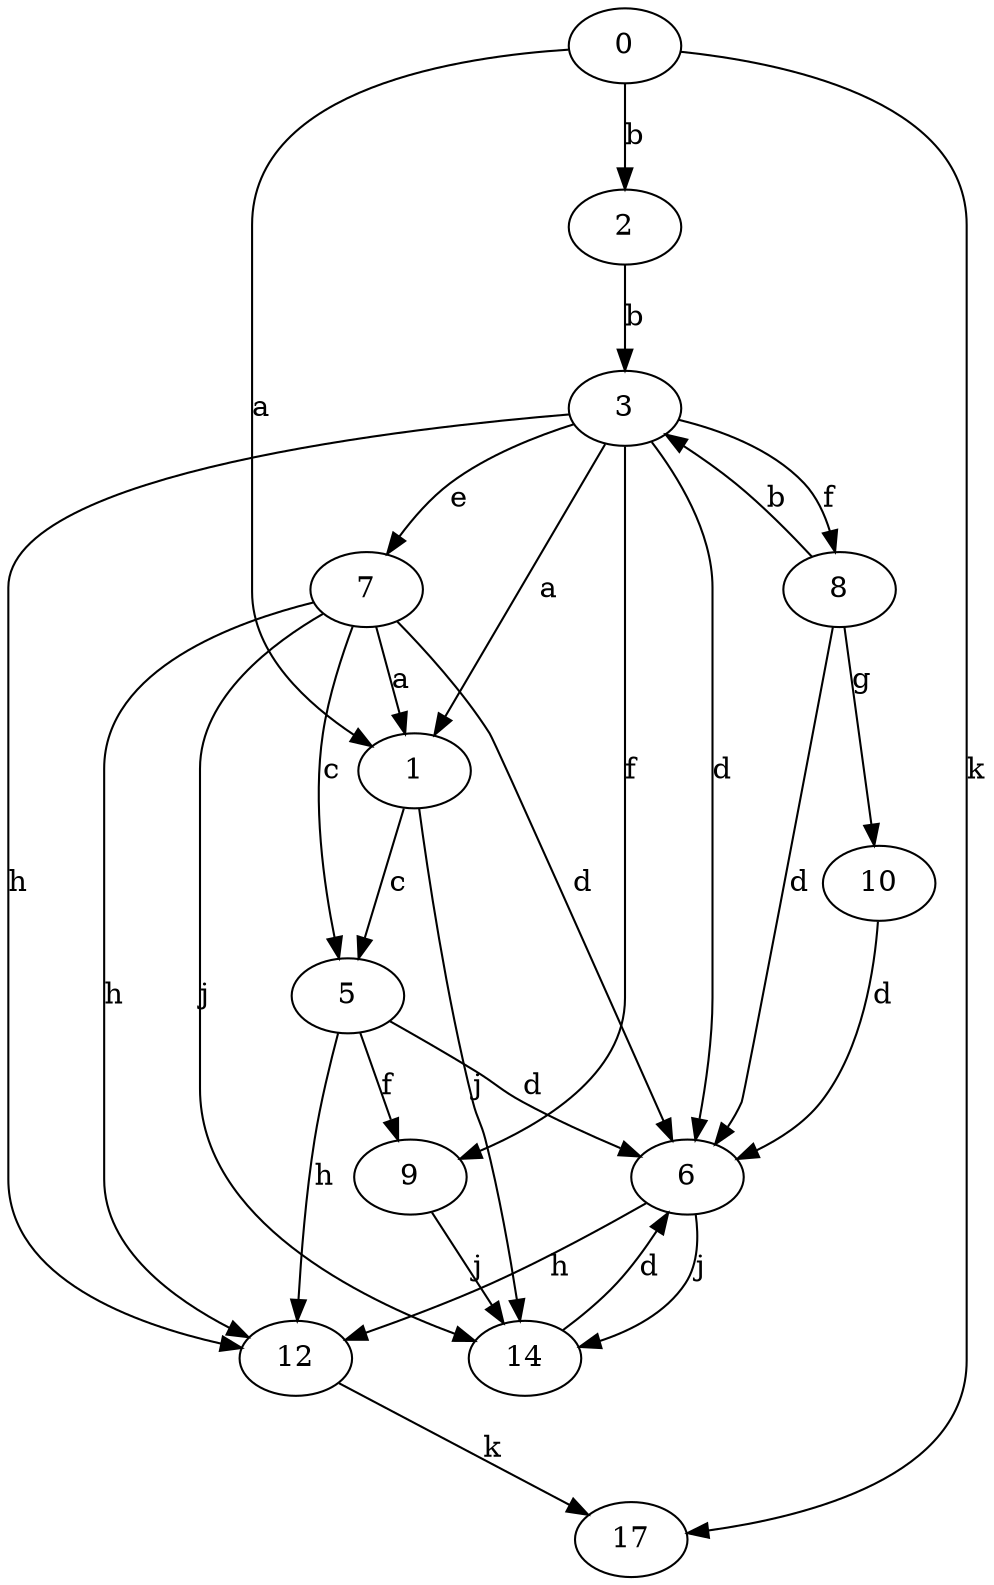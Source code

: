 strict digraph  {
1;
2;
3;
5;
6;
7;
8;
9;
10;
12;
14;
0;
17;
1 -> 5  [label=c];
1 -> 14  [label=j];
2 -> 3  [label=b];
3 -> 1  [label=a];
3 -> 6  [label=d];
3 -> 7  [label=e];
3 -> 8  [label=f];
3 -> 9  [label=f];
3 -> 12  [label=h];
5 -> 6  [label=d];
5 -> 9  [label=f];
5 -> 12  [label=h];
6 -> 12  [label=h];
6 -> 14  [label=j];
7 -> 1  [label=a];
7 -> 5  [label=c];
7 -> 6  [label=d];
7 -> 12  [label=h];
7 -> 14  [label=j];
8 -> 3  [label=b];
8 -> 6  [label=d];
8 -> 10  [label=g];
9 -> 14  [label=j];
10 -> 6  [label=d];
12 -> 17  [label=k];
14 -> 6  [label=d];
0 -> 1  [label=a];
0 -> 2  [label=b];
0 -> 17  [label=k];
}
